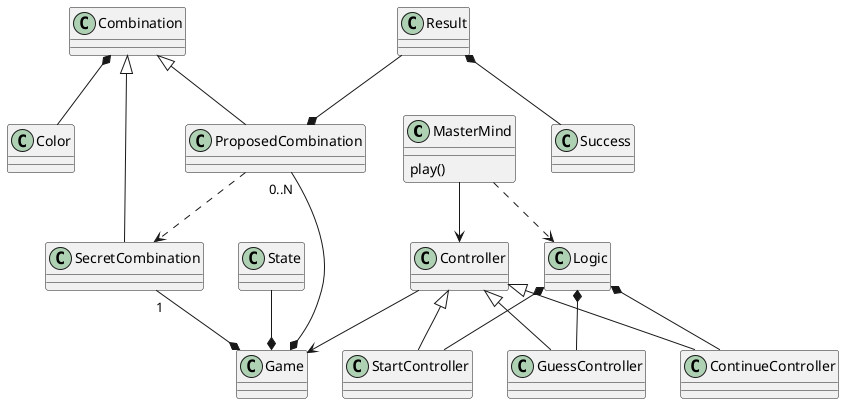 @startuml

class MasterMind {
	play()
}

SecretCombination "1" --* Game
ProposedCombination "0..N" --* Game
State --* Game
ProposedCombination ..> SecretCombination
Combination <|-- SecretCombination
Combination <|-- ProposedCombination
Combination *-- Color
Result --* ProposedCombination
Result *-- Success

Controller <|-- StartController
Controller <|-- GuessController
Controller <|-- ContinueController
Controller --> Game
Logic *-- StartController
Logic *-- GuessController
Logic *-- ContinueController

MasterMind ..> Logic
MasterMind --> Controller

@enduml
